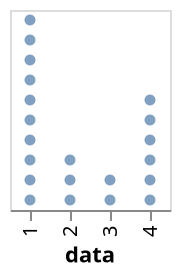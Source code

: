 {
  "$schema": "https://vega.github.io/schema/vega-lite/v3.json",
  "description": "A Wilkinson Dot Plot",
  "height": 100,
  "data": {
    "values": [
      1,1,1,1,1,1,1,1,1,1,
      2,2,2,
      3,3,
      4,4,4,4,4,4
    ]
  },
  "transform": [{
    "window": [{"op": "rank", "as": "id"}],
    "groupby": ["data"]
  }],
  "mark": "circle",
  "encoding": {
    "x": {"field": "data", "type": "ordinal"},   "y": {"field": "id", "type": "ordinal", "axis": null, "sort": "descending"}
  }
}
